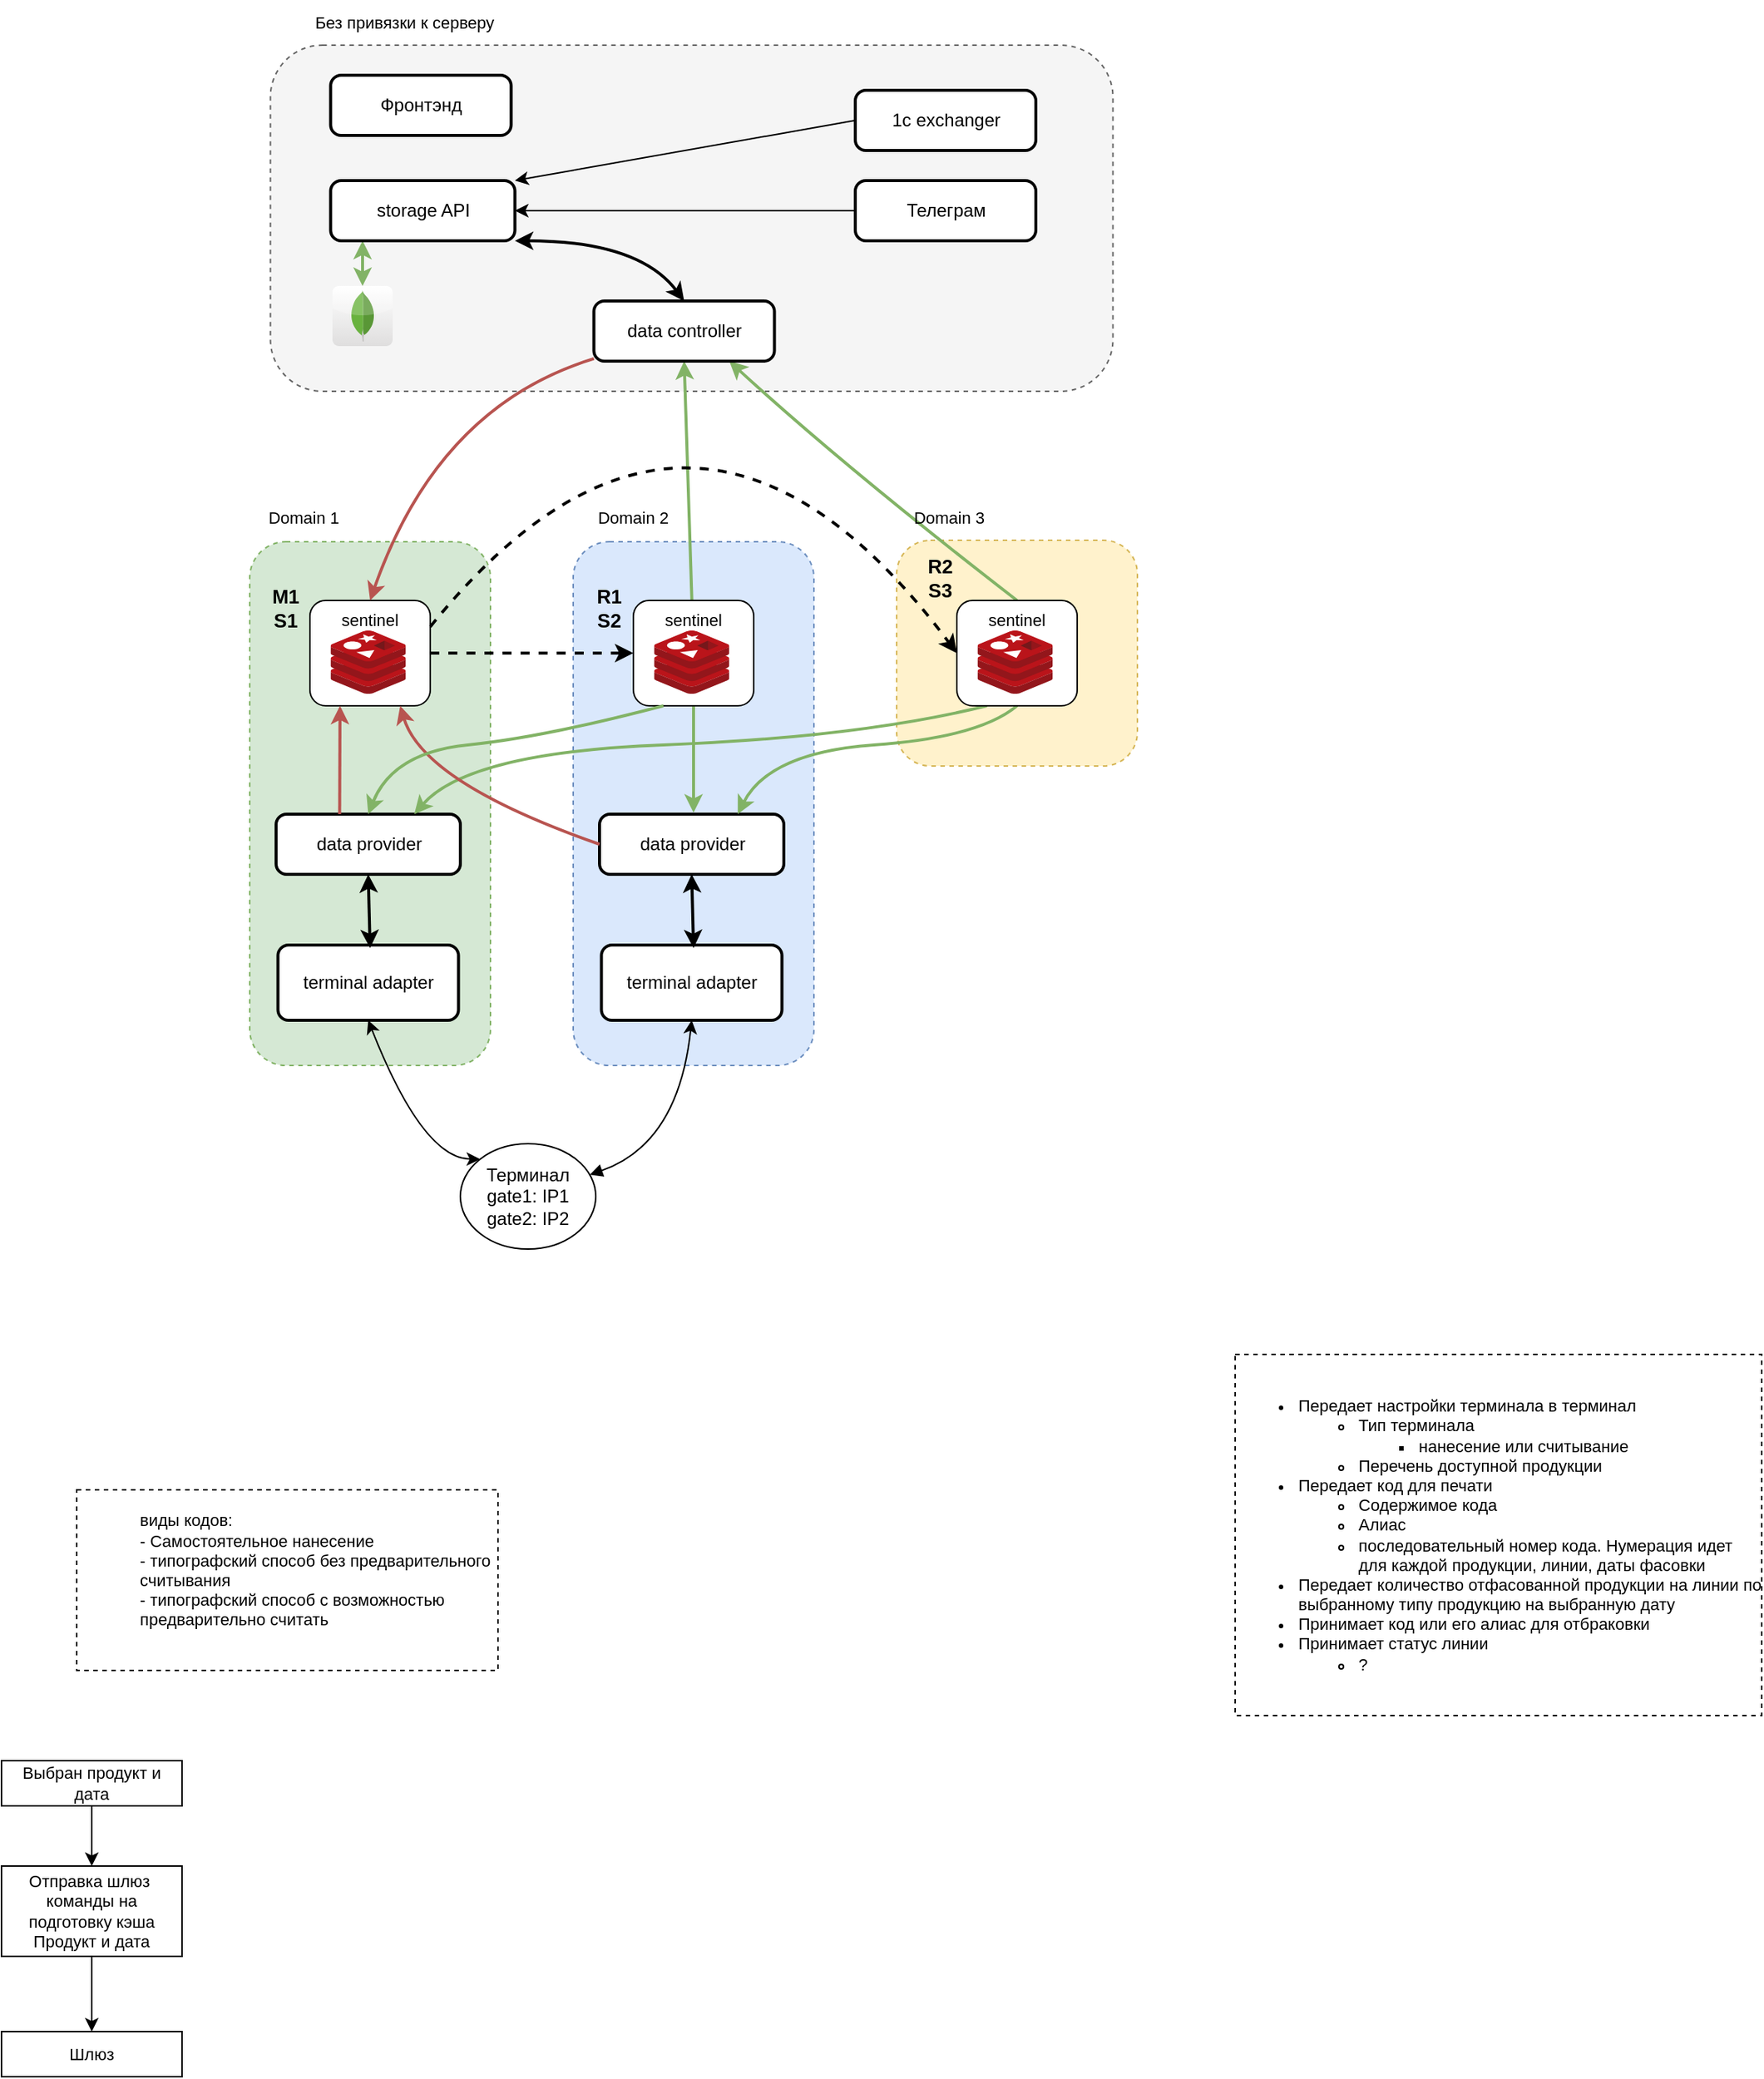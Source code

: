 <mxfile version="22.0.6" type="device">
  <diagram name="Page-1" id="nx7LIq2Fe1vS2iPR4uFg">
    <mxGraphModel dx="1149" dy="1688" grid="1" gridSize="10" guides="1" tooltips="1" connect="1" arrows="1" fold="1" page="1" pageScale="1" pageWidth="1600" pageHeight="900" math="0" shadow="0">
      <root>
        <mxCell id="0" />
        <mxCell id="1" parent="0" />
        <mxCell id="wA4eCwuCTSMMDCAFvDcx-130" value="" style="rounded=1;whiteSpace=wrap;html=1;fontFamily=Helvetica;fontSize=11;dashed=1;shadow=0;fillColor=#f5f5f5;fontColor=#333333;strokeColor=#666666;" vertex="1" parent="1">
          <mxGeometry x="288.75" y="-480" width="560" height="230" as="geometry" />
        </mxCell>
        <mxCell id="wA4eCwuCTSMMDCAFvDcx-190" value="" style="rounded=1;whiteSpace=wrap;html=1;fontFamily=Helvetica;fontSize=11;fillColor=#fff2cc;dashed=1;strokeColor=#d6b656;fillStyle=auto;" vertex="1" parent="1">
          <mxGeometry x="705" y="-151" width="160" height="150" as="geometry" />
        </mxCell>
        <mxCell id="wA4eCwuCTSMMDCAFvDcx-109" value="" style="rounded=1;whiteSpace=wrap;html=1;fontFamily=Helvetica;fontSize=11;fillColor=#dae8fc;dashed=1;strokeColor=#6c8ebf;fillStyle=auto;" vertex="1" parent="1">
          <mxGeometry x="490" y="-150" width="160" height="348" as="geometry" />
        </mxCell>
        <mxCell id="wA4eCwuCTSMMDCAFvDcx-203" style="edgeStyle=none;shape=connector;rounded=1;orthogonalLoop=1;jettySize=auto;html=1;exitX=0.5;exitY=1;exitDx=0;exitDy=0;labelBackgroundColor=default;strokeColor=#82b366;align=center;verticalAlign=middle;fontFamily=Helvetica;fontSize=11;fontColor=default;endArrow=classic;fillColor=#d5e8d4;strokeWidth=2;startArrow=none;startFill=0;" edge="1" parent="1" source="wA4eCwuCTSMMDCAFvDcx-180">
          <mxGeometry relative="1" as="geometry">
            <mxPoint x="570" y="30" as="targetPoint" />
          </mxGeometry>
        </mxCell>
        <mxCell id="wA4eCwuCTSMMDCAFvDcx-210" style="edgeStyle=none;shape=connector;rounded=1;orthogonalLoop=1;jettySize=auto;html=1;entryX=0.5;entryY=1;entryDx=0;entryDy=0;labelBackgroundColor=default;strokeColor=#82b366;align=center;verticalAlign=middle;fontFamily=Helvetica;fontSize=11;fontColor=default;endArrow=classic;strokeWidth=2;startArrow=none;startFill=0;fillColor=#d5e8d4;" edge="1" parent="1" source="wA4eCwuCTSMMDCAFvDcx-180" target="wA4eCwuCTSMMDCAFvDcx-207">
          <mxGeometry relative="1" as="geometry" />
        </mxCell>
        <mxCell id="wA4eCwuCTSMMDCAFvDcx-180" value="sentinel" style="rounded=1;whiteSpace=wrap;html=1;fontFamily=Helvetica;fontSize=11;fontColor=default;horizontal=1;verticalAlign=top;" vertex="1" parent="1">
          <mxGeometry x="530" y="-111" width="80" height="70" as="geometry" />
        </mxCell>
        <mxCell id="wA4eCwuCTSMMDCAFvDcx-27" style="edgeStyle=none;shape=connector;orthogonalLoop=1;jettySize=auto;html=1;entryX=0.5;entryY=1;entryDx=0;entryDy=0;labelBackgroundColor=default;strokeColor=default;align=center;verticalAlign=middle;fontFamily=Helvetica;fontSize=11;fontColor=default;endArrow=classic;startArrow=block;startFill=1;curved=1;" edge="1" parent="1" source="wA4eCwuCTSMMDCAFvDcx-17" target="wA4eCwuCTSMMDCAFvDcx-26">
          <mxGeometry relative="1" as="geometry">
            <Array as="points">
              <mxPoint x="560" y="250" />
            </Array>
          </mxGeometry>
        </mxCell>
        <mxCell id="wA4eCwuCTSMMDCAFvDcx-17" value="Терминал&lt;br&gt;gate1: IP1&lt;br&gt;gate2: IP2" style="ellipse;whiteSpace=wrap;html=1;" vertex="1" parent="1">
          <mxGeometry x="415" y="250" width="90" height="70" as="geometry" />
        </mxCell>
        <mxCell id="wA4eCwuCTSMMDCAFvDcx-26" value="terminal adapter" style="rounded=1;absoluteArcSize=1;arcSize=14;whiteSpace=wrap;strokeWidth=2;" vertex="1" parent="1">
          <mxGeometry x="508.75" y="118" width="120" height="50" as="geometry" />
        </mxCell>
        <mxCell id="wA4eCwuCTSMMDCAFvDcx-29" value="&lt;ul&gt;&lt;li&gt;Передает настройки терминала в терминал&amp;nbsp;&lt;/li&gt;&lt;ul&gt;&lt;li&gt;Тип терминала&lt;/li&gt;&lt;ul&gt;&lt;li&gt;нанесение или считывание&lt;/li&gt;&lt;/ul&gt;&lt;li&gt;Перечень доступной продукции&lt;/li&gt;&lt;/ul&gt;&lt;li&gt;Передает код для печати&lt;/li&gt;&lt;ul&gt;&lt;li&gt;Содержимое кода&lt;/li&gt;&lt;li&gt;Алиас&lt;/li&gt;&lt;li&gt;последовательный номер кода. Нумерация идет для каждой продукции, линии, даты фасовки&lt;/li&gt;&lt;/ul&gt;&lt;li&gt;Передает количество отфасованной продукции на линии по выбранному типу продукцию на выбранную дату&lt;/li&gt;&lt;li&gt;Принимает код или его алиас для отбраковки&lt;/li&gt;&lt;li&gt;Принимает статус линии&lt;/li&gt;&lt;ul&gt;&lt;ul&gt;&lt;ul&gt;&lt;ul&gt;&lt;ul&gt;&lt;/ul&gt;&lt;/ul&gt;&lt;/ul&gt;&lt;/ul&gt;&lt;li&gt;?&lt;/li&gt;&lt;/ul&gt;&lt;/ul&gt;" style="text;strokeColor=default;fillColor=none;html=1;whiteSpace=wrap;verticalAlign=middle;overflow=hidden;fontSize=11;fontFamily=Helvetica;fontColor=default;dashed=1;" vertex="1" parent="1">
          <mxGeometry x="930" y="390" width="350" height="240" as="geometry" />
        </mxCell>
        <mxCell id="wA4eCwuCTSMMDCAFvDcx-174" style="edgeStyle=none;shape=connector;rounded=1;orthogonalLoop=1;jettySize=auto;html=1;exitX=0;exitY=0.5;exitDx=0;exitDy=0;entryX=1;entryY=0;entryDx=0;entryDy=0;labelBackgroundColor=default;strokeColor=default;align=center;verticalAlign=middle;fontFamily=Helvetica;fontSize=11;fontColor=default;endArrow=classic;" edge="1" parent="1" source="wA4eCwuCTSMMDCAFvDcx-37" target="wA4eCwuCTSMMDCAFvDcx-98">
          <mxGeometry relative="1" as="geometry" />
        </mxCell>
        <mxCell id="wA4eCwuCTSMMDCAFvDcx-37" value="1c exchanger" style="rounded=1;absoluteArcSize=1;arcSize=14;whiteSpace=wrap;strokeWidth=2;shadow=0;glass=0;" vertex="1" parent="1">
          <mxGeometry x="677.5" y="-450" width="120" height="40" as="geometry" />
        </mxCell>
        <mxCell id="wA4eCwuCTSMMDCAFvDcx-42" value="Фронтэнд" style="rounded=1;absoluteArcSize=1;arcSize=14;whiteSpace=wrap;strokeWidth=2;shadow=0;glass=0;" vertex="1" parent="1">
          <mxGeometry x="328.75" y="-460" width="120" height="40" as="geometry" />
        </mxCell>
        <mxCell id="wA4eCwuCTSMMDCAFvDcx-175" style="edgeStyle=none;shape=connector;rounded=1;orthogonalLoop=1;jettySize=auto;html=1;exitX=0;exitY=0.5;exitDx=0;exitDy=0;entryX=1;entryY=0.5;entryDx=0;entryDy=0;labelBackgroundColor=default;strokeColor=default;align=center;verticalAlign=middle;fontFamily=Helvetica;fontSize=11;fontColor=default;endArrow=classic;" edge="1" parent="1" source="wA4eCwuCTSMMDCAFvDcx-44" target="wA4eCwuCTSMMDCAFvDcx-98">
          <mxGeometry relative="1" as="geometry" />
        </mxCell>
        <mxCell id="wA4eCwuCTSMMDCAFvDcx-44" value="Телеграм" style="rounded=1;absoluteArcSize=1;arcSize=14;whiteSpace=wrap;strokeWidth=2;shadow=0;glass=0;" vertex="1" parent="1">
          <mxGeometry x="677.5" y="-390" width="120" height="40" as="geometry" />
        </mxCell>
        <mxCell id="wA4eCwuCTSMMDCAFvDcx-46" value="&lt;blockquote style=&quot;margin: 0 0 0 40px; border: none; padding: 0px;&quot;&gt;виды кодов:&lt;/blockquote&gt;&lt;blockquote style=&quot;margin: 0 0 0 40px; border: none; padding: 0px;&quot;&gt;- Самостоятельное нанесение&lt;/blockquote&gt;&lt;blockquote style=&quot;margin: 0 0 0 40px; border: none; padding: 0px;&quot;&gt;- типографский способ без предварительного считывания&lt;/blockquote&gt;&lt;blockquote style=&quot;margin: 0 0 0 40px; border: none; padding: 0px;&quot;&gt;- типографский способ с возможностью предварительно считать&lt;/blockquote&gt;&lt;blockquote style=&quot;margin: 0 0 0 40px; border: none; padding: 0px;&quot;&gt;&lt;br&gt;&lt;/blockquote&gt;" style="text;strokeColor=default;fillColor=none;html=1;whiteSpace=wrap;verticalAlign=middle;overflow=hidden;fontSize=11;fontFamily=Helvetica;fontColor=default;dashed=1;" vertex="1" parent="1">
          <mxGeometry x="160" y="480" width="280" height="120" as="geometry" />
        </mxCell>
        <mxCell id="wA4eCwuCTSMMDCAFvDcx-58" style="edgeStyle=none;shape=connector;rounded=1;orthogonalLoop=1;jettySize=auto;html=1;exitX=0.5;exitY=1;exitDx=0;exitDy=0;entryX=0.5;entryY=0;entryDx=0;entryDy=0;labelBackgroundColor=default;strokeColor=default;align=center;verticalAlign=middle;fontFamily=Helvetica;fontSize=11;fontColor=default;endArrow=classic;" edge="1" parent="1" source="wA4eCwuCTSMMDCAFvDcx-56" target="wA4eCwuCTSMMDCAFvDcx-57">
          <mxGeometry relative="1" as="geometry" />
        </mxCell>
        <mxCell id="wA4eCwuCTSMMDCAFvDcx-56" value="Выбран продукт и дата" style="rounded=0;whiteSpace=wrap;html=1;fontFamily=Helvetica;fontSize=11;fontColor=default;" vertex="1" parent="1">
          <mxGeometry x="110" y="660" width="120" height="30" as="geometry" />
        </mxCell>
        <mxCell id="wA4eCwuCTSMMDCAFvDcx-60" style="edgeStyle=none;shape=connector;rounded=1;orthogonalLoop=1;jettySize=auto;html=1;exitX=0.5;exitY=1;exitDx=0;exitDy=0;entryX=0.5;entryY=0;entryDx=0;entryDy=0;labelBackgroundColor=default;strokeColor=default;align=center;verticalAlign=middle;fontFamily=Helvetica;fontSize=11;fontColor=default;endArrow=classic;" edge="1" parent="1" source="wA4eCwuCTSMMDCAFvDcx-57" target="wA4eCwuCTSMMDCAFvDcx-59">
          <mxGeometry relative="1" as="geometry" />
        </mxCell>
        <mxCell id="wA4eCwuCTSMMDCAFvDcx-57" value="Отправка шлюз&amp;nbsp;&lt;br&gt;команды на подготовку кэша&lt;br&gt;Продукт и дата" style="rounded=0;whiteSpace=wrap;html=1;fontFamily=Helvetica;fontSize=11;fontColor=default;" vertex="1" parent="1">
          <mxGeometry x="110" y="730" width="120" height="60" as="geometry" />
        </mxCell>
        <mxCell id="wA4eCwuCTSMMDCAFvDcx-59" value="Шлюз" style="rounded=0;whiteSpace=wrap;html=1;fontFamily=Helvetica;fontSize=11;fontColor=default;" vertex="1" parent="1">
          <mxGeometry x="110" y="840" width="120" height="30" as="geometry" />
        </mxCell>
        <mxCell id="wA4eCwuCTSMMDCAFvDcx-136" style="edgeStyle=none;shape=connector;rounded=1;orthogonalLoop=1;jettySize=auto;html=1;labelBackgroundColor=default;strokeColor=#82b366;align=center;verticalAlign=middle;fontFamily=Helvetica;fontSize=11;fontColor=default;endArrow=classic;startArrow=classic;startFill=1;strokeWidth=2;fillColor=#d5e8d4;" edge="1" parent="1" target="wA4eCwuCTSMMDCAFvDcx-101">
          <mxGeometry relative="1" as="geometry">
            <mxPoint x="350" y="-350" as="sourcePoint" />
          </mxGeometry>
        </mxCell>
        <mxCell id="wA4eCwuCTSMMDCAFvDcx-98" value="storage API" style="rounded=1;absoluteArcSize=1;arcSize=14;whiteSpace=wrap;strokeWidth=2;shadow=0;glass=0;" vertex="1" parent="1">
          <mxGeometry x="328.75" y="-390" width="122.5" height="40" as="geometry" />
        </mxCell>
        <mxCell id="wA4eCwuCTSMMDCAFvDcx-101" value="" style="dashed=0;outlineConnect=0;html=1;align=center;labelPosition=center;verticalLabelPosition=bottom;verticalAlign=top;shape=mxgraph.webicons.mongodb;gradientColor=#DFDEDE;fontFamily=Helvetica;fontSize=11;fontColor=default;" vertex="1" parent="1">
          <mxGeometry x="330" y="-320" width="40" height="40" as="geometry" />
        </mxCell>
        <mxCell id="wA4eCwuCTSMMDCAFvDcx-112" value="" style="image;sketch=0;aspect=fixed;html=1;points=[];align=center;fontSize=12;image=img/lib/mscae/Cache_Redis_Product.svg;fontFamily=Helvetica;fontColor=default;" vertex="1" parent="1">
          <mxGeometry x="543.75" y="-91" width="50" height="42" as="geometry" />
        </mxCell>
        <mxCell id="wA4eCwuCTSMMDCAFvDcx-113" value="data provider" style="rounded=1;absoluteArcSize=1;arcSize=14;whiteSpace=wrap;strokeWidth=2;shadow=0;glass=0;" vertex="1" parent="1">
          <mxGeometry x="507.5" y="31" width="122.5" height="40" as="geometry" />
        </mxCell>
        <mxCell id="wA4eCwuCTSMMDCAFvDcx-117" style="edgeStyle=none;shape=connector;rounded=1;orthogonalLoop=1;jettySize=auto;html=1;labelBackgroundColor=default;align=center;verticalAlign=middle;fontFamily=Helvetica;fontSize=11;fontColor=default;endArrow=classic;startArrow=classic;startFill=1;strokeWidth=2;entryX=0.5;entryY=1;entryDx=0;entryDy=0;" edge="1" parent="1" target="wA4eCwuCTSMMDCAFvDcx-113">
          <mxGeometry relative="1" as="geometry">
            <mxPoint x="570" y="120" as="sourcePoint" />
            <mxPoint x="569.41" y="50" as="targetPoint" />
          </mxGeometry>
        </mxCell>
        <mxCell id="wA4eCwuCTSMMDCAFvDcx-159" value="Domain 1" style="text;html=1;strokeColor=none;fillColor=none;align=center;verticalAlign=middle;whiteSpace=wrap;rounded=0;fontSize=11;fontFamily=Helvetica;fontColor=default;" vertex="1" parent="1">
          <mxGeometry x="281.25" y="-181" width="60" height="30" as="geometry" />
        </mxCell>
        <mxCell id="wA4eCwuCTSMMDCAFvDcx-169" value="Без привязки к серверу" style="text;html=1;strokeColor=none;fillColor=none;align=center;verticalAlign=middle;whiteSpace=wrap;rounded=0;fontSize=11;fontFamily=Helvetica;fontColor=default;" vertex="1" parent="1">
          <mxGeometry x="290" y="-510" width="176.25" height="30" as="geometry" />
        </mxCell>
        <mxCell id="wA4eCwuCTSMMDCAFvDcx-177" value="R1&lt;br&gt;S2" style="text;html=1;strokeColor=none;fillColor=none;align=center;verticalAlign=middle;whiteSpace=wrap;rounded=0;fontSize=13;fontFamily=Helvetica;fontColor=default;fontStyle=1" vertex="1" parent="1">
          <mxGeometry x="483.75" y="-121" width="60" height="30" as="geometry" />
        </mxCell>
        <mxCell id="wA4eCwuCTSMMDCAFvDcx-182" value="" style="rounded=1;whiteSpace=wrap;html=1;fontFamily=Helvetica;fontSize=11;fillColor=#d5e8d4;dashed=1;strokeColor=#82b366;fillStyle=auto;" vertex="1" parent="1">
          <mxGeometry x="275" y="-150" width="160" height="348" as="geometry" />
        </mxCell>
        <mxCell id="wA4eCwuCTSMMDCAFvDcx-213" style="edgeStyle=none;shape=connector;rounded=1;orthogonalLoop=1;jettySize=auto;html=1;exitX=1;exitY=0.5;exitDx=0;exitDy=0;entryX=0;entryY=0.5;entryDx=0;entryDy=0;labelBackgroundColor=default;strokeColor=default;align=center;verticalAlign=middle;fontFamily=Helvetica;fontSize=11;fontColor=default;endArrow=classic;startArrow=none;startFill=0;strokeWidth=2;endFill=1;dashed=1;" edge="1" parent="1" source="wA4eCwuCTSMMDCAFvDcx-183" target="wA4eCwuCTSMMDCAFvDcx-180">
          <mxGeometry relative="1" as="geometry" />
        </mxCell>
        <mxCell id="wA4eCwuCTSMMDCAFvDcx-183" value="sentinel" style="rounded=1;whiteSpace=wrap;html=1;fontFamily=Helvetica;fontSize=11;fontColor=default;horizontal=1;verticalAlign=top;" vertex="1" parent="1">
          <mxGeometry x="315" y="-111" width="80" height="70" as="geometry" />
        </mxCell>
        <mxCell id="wA4eCwuCTSMMDCAFvDcx-184" value="terminal adapter" style="rounded=1;absoluteArcSize=1;arcSize=14;whiteSpace=wrap;strokeWidth=2;" vertex="1" parent="1">
          <mxGeometry x="293.75" y="118" width="120" height="50" as="geometry" />
        </mxCell>
        <mxCell id="wA4eCwuCTSMMDCAFvDcx-185" value="" style="image;sketch=0;aspect=fixed;html=1;points=[];align=center;fontSize=12;image=img/lib/mscae/Cache_Redis_Product.svg;fontFamily=Helvetica;fontColor=default;" vertex="1" parent="1">
          <mxGeometry x="328.75" y="-91" width="50" height="42" as="geometry" />
        </mxCell>
        <mxCell id="wA4eCwuCTSMMDCAFvDcx-186" value="data provider" style="rounded=1;absoluteArcSize=1;arcSize=14;whiteSpace=wrap;strokeWidth=2;shadow=0;glass=0;" vertex="1" parent="1">
          <mxGeometry x="292.5" y="31" width="122.5" height="40" as="geometry" />
        </mxCell>
        <mxCell id="wA4eCwuCTSMMDCAFvDcx-187" style="edgeStyle=none;shape=connector;rounded=1;orthogonalLoop=1;jettySize=auto;html=1;labelBackgroundColor=default;align=center;verticalAlign=middle;fontFamily=Helvetica;fontSize=11;fontColor=default;endArrow=classic;startArrow=classic;startFill=1;strokeWidth=2;entryX=0.5;entryY=1;entryDx=0;entryDy=0;" edge="1" parent="1" target="wA4eCwuCTSMMDCAFvDcx-186">
          <mxGeometry relative="1" as="geometry">
            <mxPoint x="355" y="120" as="sourcePoint" />
            <mxPoint x="354.41" y="50" as="targetPoint" />
          </mxGeometry>
        </mxCell>
        <mxCell id="wA4eCwuCTSMMDCAFvDcx-188" value="M1&lt;br&gt;S1" style="text;html=1;strokeColor=none;fillColor=none;align=center;verticalAlign=middle;whiteSpace=wrap;rounded=0;fontSize=13;fontFamily=Helvetica;fontColor=default;fontStyle=1" vertex="1" parent="1">
          <mxGeometry x="268.75" y="-121" width="60" height="30" as="geometry" />
        </mxCell>
        <mxCell id="wA4eCwuCTSMMDCAFvDcx-189" value="" style="edgeStyle=none;shape=connector;rounded=1;orthogonalLoop=1;jettySize=auto;html=1;exitX=0.5;exitY=0;exitDx=0;exitDy=0;labelBackgroundColor=default;strokeColor=#b85450;align=center;verticalAlign=middle;fontFamily=Helvetica;fontSize=11;fontColor=default;endArrow=classic;strokeWidth=2;fillColor=#f8cecc;startArrow=none;startFill=0;entryX=0.25;entryY=1;entryDx=0;entryDy=0;" edge="1" parent="1" target="wA4eCwuCTSMMDCAFvDcx-183">
          <mxGeometry relative="1" as="geometry">
            <mxPoint x="334.75" y="31" as="sourcePoint" />
            <mxPoint x="336" y="-10" as="targetPoint" />
          </mxGeometry>
        </mxCell>
        <mxCell id="wA4eCwuCTSMMDCAFvDcx-116" style="shape=connector;orthogonalLoop=1;jettySize=auto;html=1;labelBackgroundColor=default;align=center;verticalAlign=middle;fontFamily=Helvetica;fontSize=11;fontColor=default;endArrow=classic;startArrow=none;startFill=0;strokeWidth=2;exitX=1;exitY=0.25;exitDx=0;exitDy=0;curved=1;endFill=1;dashed=1;entryX=0;entryY=0.5;entryDx=0;entryDy=0;" edge="1" parent="1" source="wA4eCwuCTSMMDCAFvDcx-183" target="wA4eCwuCTSMMDCAFvDcx-191">
          <mxGeometry relative="1" as="geometry">
            <mxPoint x="440" y="-106" as="sourcePoint" />
            <mxPoint x="790" y="-106" as="targetPoint" />
            <Array as="points">
              <mxPoint x="570" y="-310" />
            </Array>
          </mxGeometry>
        </mxCell>
        <mxCell id="wA4eCwuCTSMMDCAFvDcx-205" style="edgeStyle=none;shape=connector;orthogonalLoop=1;jettySize=auto;html=1;exitX=0.5;exitY=1;exitDx=0;exitDy=0;entryX=0.75;entryY=0;entryDx=0;entryDy=0;labelBackgroundColor=default;strokeColor=#82b366;align=center;verticalAlign=middle;fontFamily=Helvetica;fontSize=11;fontColor=default;endArrow=classic;strokeWidth=2;startArrow=none;startFill=0;fillColor=#d5e8d4;curved=1;" edge="1" parent="1" source="wA4eCwuCTSMMDCAFvDcx-191" target="wA4eCwuCTSMMDCAFvDcx-113">
          <mxGeometry relative="1" as="geometry">
            <Array as="points">
              <mxPoint x="760" y="-20" />
              <mxPoint x="620" y="-10" />
            </Array>
          </mxGeometry>
        </mxCell>
        <mxCell id="wA4eCwuCTSMMDCAFvDcx-206" style="edgeStyle=none;shape=connector;orthogonalLoop=1;jettySize=auto;html=1;exitX=0.25;exitY=1;exitDx=0;exitDy=0;entryX=0.75;entryY=0;entryDx=0;entryDy=0;labelBackgroundColor=default;strokeColor=#82b366;align=center;verticalAlign=middle;fontFamily=Helvetica;fontSize=11;fontColor=default;endArrow=classic;strokeWidth=2;startArrow=none;startFill=0;fillColor=#d5e8d4;curved=1;" edge="1" parent="1" source="wA4eCwuCTSMMDCAFvDcx-191" target="wA4eCwuCTSMMDCAFvDcx-186">
          <mxGeometry relative="1" as="geometry">
            <mxPoint x="770" y="-49" as="sourcePoint" />
            <mxPoint x="409.375" y="23" as="targetPoint" />
            <Array as="points">
              <mxPoint x="680" y="-20" />
              <mxPoint x="420" y="-10" />
            </Array>
          </mxGeometry>
        </mxCell>
        <mxCell id="wA4eCwuCTSMMDCAFvDcx-211" style="edgeStyle=none;shape=connector;orthogonalLoop=1;jettySize=auto;html=1;exitX=0.5;exitY=0;exitDx=0;exitDy=0;entryX=0.75;entryY=1;entryDx=0;entryDy=0;labelBackgroundColor=default;strokeColor=#82b366;align=center;verticalAlign=middle;fontFamily=Helvetica;fontSize=11;fontColor=default;endArrow=classic;strokeWidth=2;startArrow=none;startFill=0;fillColor=#d5e8d4;curved=1;" edge="1" parent="1" source="wA4eCwuCTSMMDCAFvDcx-191" target="wA4eCwuCTSMMDCAFvDcx-207">
          <mxGeometry relative="1" as="geometry">
            <Array as="points">
              <mxPoint x="670" y="-200" />
            </Array>
          </mxGeometry>
        </mxCell>
        <mxCell id="wA4eCwuCTSMMDCAFvDcx-191" value="sentinel" style="rounded=1;whiteSpace=wrap;html=1;fontFamily=Helvetica;fontSize=11;fontColor=default;horizontal=1;verticalAlign=top;" vertex="1" parent="1">
          <mxGeometry x="745" y="-111" width="80" height="70" as="geometry" />
        </mxCell>
        <mxCell id="wA4eCwuCTSMMDCAFvDcx-193" value="" style="image;sketch=0;aspect=fixed;html=1;points=[];align=center;fontSize=12;image=img/lib/mscae/Cache_Redis_Product.svg;fontFamily=Helvetica;fontColor=default;backgroundOutline=0;autosize=0;imageAspect=1;" vertex="1" parent="1">
          <mxGeometry x="758.75" y="-91" width="50" height="42" as="geometry" />
        </mxCell>
        <mxCell id="wA4eCwuCTSMMDCAFvDcx-196" value="R2&lt;br&gt;S3" style="text;html=1;strokeColor=none;fillColor=none;align=center;verticalAlign=middle;whiteSpace=wrap;rounded=0;fontSize=13;fontFamily=Helvetica;fontColor=default;fontStyle=1" vertex="1" parent="1">
          <mxGeometry x="703.75" y="-141" width="60" height="30" as="geometry" />
        </mxCell>
        <mxCell id="wA4eCwuCTSMMDCAFvDcx-198" style="edgeStyle=none;shape=connector;orthogonalLoop=1;jettySize=auto;html=1;exitX=0;exitY=0;exitDx=0;exitDy=0;entryX=0.5;entryY=1;entryDx=0;entryDy=0;labelBackgroundColor=default;strokeColor=default;align=center;verticalAlign=middle;fontFamily=Helvetica;fontSize=11;fontColor=default;endArrow=classic;startArrow=classic;startFill=1;curved=1;" edge="1" parent="1" source="wA4eCwuCTSMMDCAFvDcx-17" target="wA4eCwuCTSMMDCAFvDcx-184">
          <mxGeometry relative="1" as="geometry">
            <Array as="points">
              <mxPoint x="390" y="260" />
            </Array>
          </mxGeometry>
        </mxCell>
        <mxCell id="wA4eCwuCTSMMDCAFvDcx-200" value="Domain 2" style="text;html=1;strokeColor=none;fillColor=none;align=center;verticalAlign=middle;whiteSpace=wrap;rounded=0;fontSize=11;fontFamily=Helvetica;fontColor=default;" vertex="1" parent="1">
          <mxGeometry x="500" y="-181" width="60" height="30" as="geometry" />
        </mxCell>
        <mxCell id="wA4eCwuCTSMMDCAFvDcx-201" value="Domain 3" style="text;html=1;strokeColor=none;fillColor=none;align=center;verticalAlign=middle;whiteSpace=wrap;rounded=0;fontSize=11;fontFamily=Helvetica;fontColor=default;" vertex="1" parent="1">
          <mxGeometry x="710" y="-181" width="60" height="30" as="geometry" />
        </mxCell>
        <mxCell id="wA4eCwuCTSMMDCAFvDcx-181" value="" style="edgeStyle=none;shape=connector;orthogonalLoop=1;jettySize=auto;html=1;labelBackgroundColor=default;strokeColor=#b85450;align=center;verticalAlign=middle;fontFamily=Helvetica;fontSize=11;fontColor=default;endArrow=classic;strokeWidth=2;fillColor=#f8cecc;startArrow=none;startFill=0;entryX=0.75;entryY=1;entryDx=0;entryDy=0;exitX=0;exitY=0.5;exitDx=0;exitDy=0;curved=1;" edge="1" parent="1" source="wA4eCwuCTSMMDCAFvDcx-113" target="wA4eCwuCTSMMDCAFvDcx-183">
          <mxGeometry relative="1" as="geometry">
            <mxPoint x="540" y="30" as="sourcePoint" />
            <mxPoint x="569" y="-20" as="targetPoint" />
            <Array as="points">
              <mxPoint x="390" y="10" />
            </Array>
          </mxGeometry>
        </mxCell>
        <mxCell id="wA4eCwuCTSMMDCAFvDcx-202" style="edgeStyle=none;shape=connector;orthogonalLoop=1;jettySize=auto;html=1;exitX=0.25;exitY=1;exitDx=0;exitDy=0;entryX=0.5;entryY=0;entryDx=0;entryDy=0;labelBackgroundColor=default;align=center;verticalAlign=middle;fontFamily=Helvetica;fontSize=11;fontColor=default;endArrow=classic;strokeWidth=2;startArrow=none;startFill=0;fillColor=#d5e8d4;strokeColor=#82b366;curved=1;" edge="1" parent="1" source="wA4eCwuCTSMMDCAFvDcx-180" target="wA4eCwuCTSMMDCAFvDcx-186">
          <mxGeometry relative="1" as="geometry">
            <Array as="points">
              <mxPoint x="470" y="-20" />
              <mxPoint x="370" y="-10" />
            </Array>
          </mxGeometry>
        </mxCell>
        <mxCell id="wA4eCwuCTSMMDCAFvDcx-208" style="edgeStyle=none;shape=connector;orthogonalLoop=1;jettySize=auto;html=1;entryX=0.5;entryY=0;entryDx=0;entryDy=0;labelBackgroundColor=default;strokeColor=#b85450;align=center;verticalAlign=middle;fontFamily=Helvetica;fontSize=11;fontColor=default;endArrow=classic;strokeWidth=2;fillColor=#f8cecc;startArrow=none;startFill=0;curved=1;" edge="1" parent="1" source="wA4eCwuCTSMMDCAFvDcx-207" target="wA4eCwuCTSMMDCAFvDcx-183">
          <mxGeometry relative="1" as="geometry">
            <Array as="points">
              <mxPoint x="400" y="-240" />
            </Array>
          </mxGeometry>
        </mxCell>
        <mxCell id="wA4eCwuCTSMMDCAFvDcx-212" style="edgeStyle=none;shape=connector;orthogonalLoop=1;jettySize=auto;html=1;exitX=0.5;exitY=0;exitDx=0;exitDy=0;entryX=1;entryY=1;entryDx=0;entryDy=0;labelBackgroundColor=default;strokeColor=default;align=center;verticalAlign=middle;fontFamily=Helvetica;fontSize=11;fontColor=default;endArrow=classic;startArrow=classic;startFill=1;strokeWidth=2;curved=1;" edge="1" parent="1" source="wA4eCwuCTSMMDCAFvDcx-207" target="wA4eCwuCTSMMDCAFvDcx-98">
          <mxGeometry relative="1" as="geometry">
            <Array as="points">
              <mxPoint x="533.75" y="-350" />
            </Array>
          </mxGeometry>
        </mxCell>
        <mxCell id="wA4eCwuCTSMMDCAFvDcx-207" value="data controller" style="rounded=1;absoluteArcSize=1;arcSize=14;whiteSpace=wrap;strokeWidth=2;shadow=0;glass=0;" vertex="1" parent="1">
          <mxGeometry x="503.75" y="-310" width="120" height="40" as="geometry" />
        </mxCell>
      </root>
    </mxGraphModel>
  </diagram>
</mxfile>
